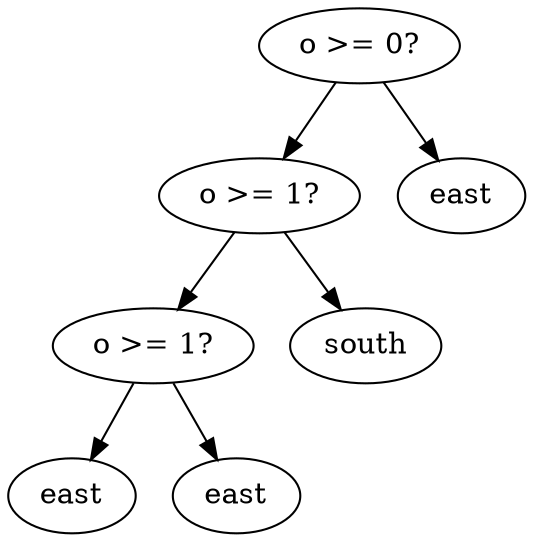 digraph tree {
    "0x0" [label="o >= 0?"];
    "0x1" [label="o >= 1?"];
    "0x2" [label="o >= 1?"];
    "0x3" [label="east"];
    "0x4" [label="east"];
    "0x5" [label="south"];
    "0x6" [label="east"];
    "0x0" -> "0x1";
    "0x0" -> "0x6";
    "0x1" -> "0x2";
    "0x1" -> "0x5";
    "0x2" -> "0x3";
    "0x2" -> "0x4";
}
